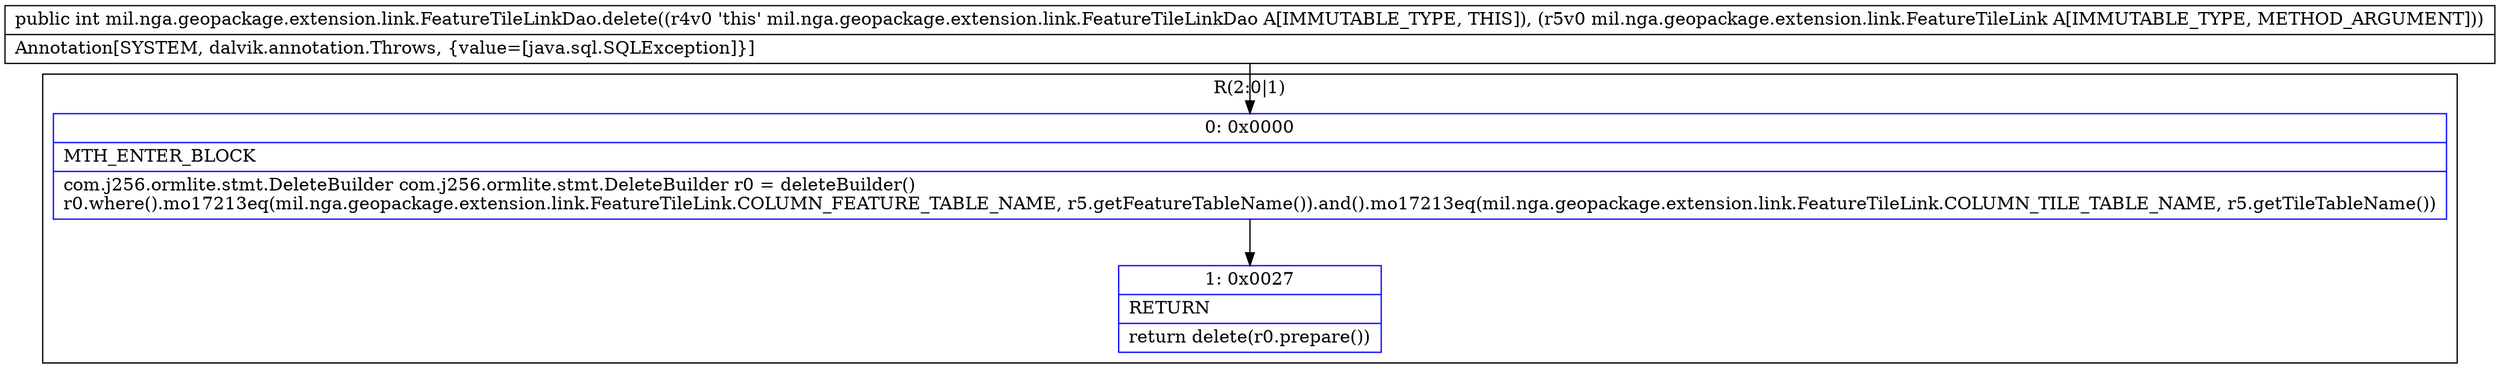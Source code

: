 digraph "CFG formil.nga.geopackage.extension.link.FeatureTileLinkDao.delete(Lmil\/nga\/geopackage\/extension\/link\/FeatureTileLink;)I" {
subgraph cluster_Region_1869215362 {
label = "R(2:0|1)";
node [shape=record,color=blue];
Node_0 [shape=record,label="{0\:\ 0x0000|MTH_ENTER_BLOCK\l|com.j256.ormlite.stmt.DeleteBuilder com.j256.ormlite.stmt.DeleteBuilder r0 = deleteBuilder()\lr0.where().mo17213eq(mil.nga.geopackage.extension.link.FeatureTileLink.COLUMN_FEATURE_TABLE_NAME, r5.getFeatureTableName()).and().mo17213eq(mil.nga.geopackage.extension.link.FeatureTileLink.COLUMN_TILE_TABLE_NAME, r5.getTileTableName())\l}"];
Node_1 [shape=record,label="{1\:\ 0x0027|RETURN\l|return delete(r0.prepare())\l}"];
}
MethodNode[shape=record,label="{public int mil.nga.geopackage.extension.link.FeatureTileLinkDao.delete((r4v0 'this' mil.nga.geopackage.extension.link.FeatureTileLinkDao A[IMMUTABLE_TYPE, THIS]), (r5v0 mil.nga.geopackage.extension.link.FeatureTileLink A[IMMUTABLE_TYPE, METHOD_ARGUMENT]))  | Annotation[SYSTEM, dalvik.annotation.Throws, \{value=[java.sql.SQLException]\}]\l}"];
MethodNode -> Node_0;
Node_0 -> Node_1;
}

